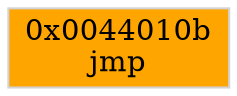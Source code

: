 strict digraph G {
	graph [bgcolor=transparent,
		name=G
	];
	node [color=lightsteelblue,
		fillcolor=lightsteelblue,
		shape=rectangle,
		style=filled
	];
	"0x0044010b"	[color=lightgrey,
		fillcolor=orange,
		label="0x0044010b
jmp"];
}
